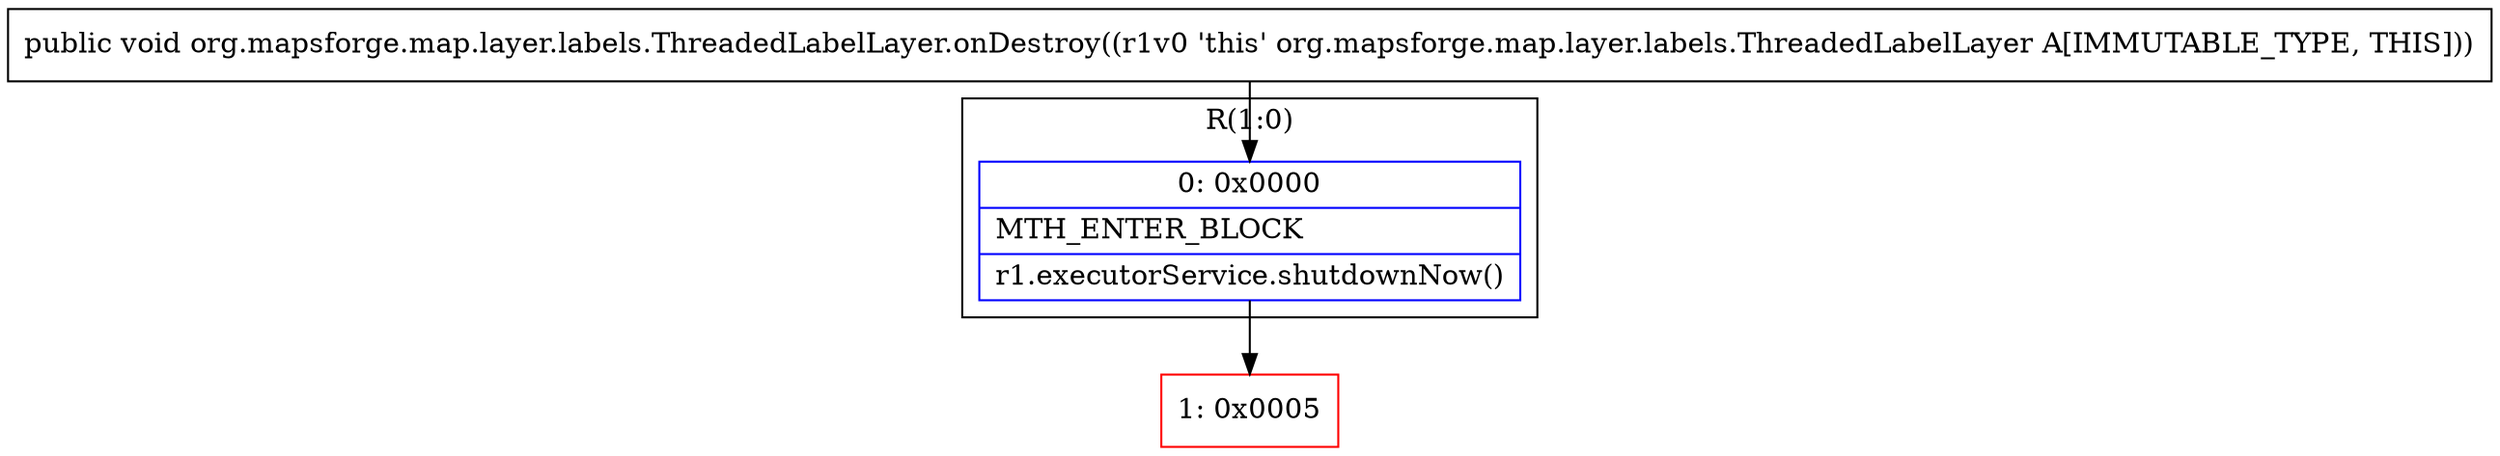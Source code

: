 digraph "CFG fororg.mapsforge.map.layer.labels.ThreadedLabelLayer.onDestroy()V" {
subgraph cluster_Region_47134473 {
label = "R(1:0)";
node [shape=record,color=blue];
Node_0 [shape=record,label="{0\:\ 0x0000|MTH_ENTER_BLOCK\l|r1.executorService.shutdownNow()\l}"];
}
Node_1 [shape=record,color=red,label="{1\:\ 0x0005}"];
MethodNode[shape=record,label="{public void org.mapsforge.map.layer.labels.ThreadedLabelLayer.onDestroy((r1v0 'this' org.mapsforge.map.layer.labels.ThreadedLabelLayer A[IMMUTABLE_TYPE, THIS])) }"];
MethodNode -> Node_0;
Node_0 -> Node_1;
}

